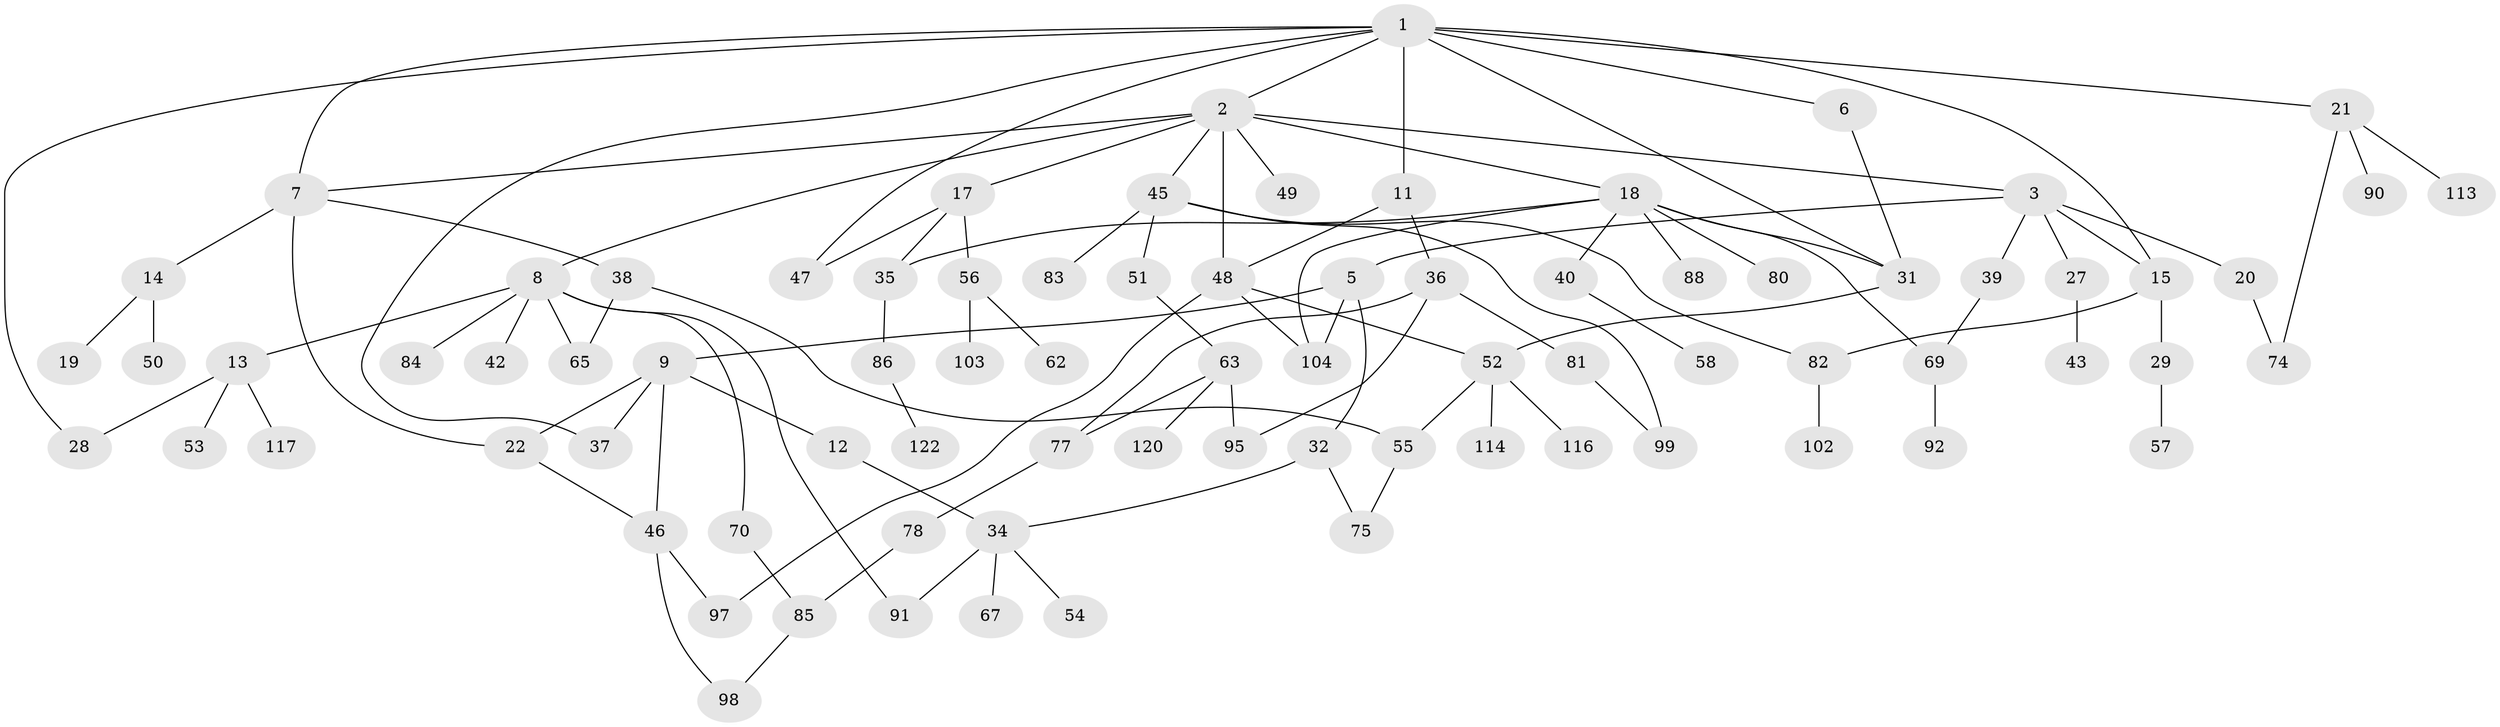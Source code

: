 // Generated by graph-tools (version 1.1) at 2025/23/03/03/25 07:23:34]
// undirected, 81 vertices, 108 edges
graph export_dot {
graph [start="1"]
  node [color=gray90,style=filled];
  1 [super="+4"];
  2 [super="+16"];
  3;
  5 [super="+105"];
  6 [super="+94"];
  7 [super="+10"];
  8 [super="+23"];
  9 [super="+71"];
  11 [super="+25"];
  12 [super="+33"];
  13 [super="+61"];
  14;
  15 [super="+72"];
  17 [super="+26"];
  18 [super="+24"];
  19 [super="+41"];
  20 [super="+30"];
  21 [super="+59"];
  22;
  27 [super="+96"];
  28;
  29 [super="+66"];
  31 [super="+73"];
  32 [super="+111"];
  34 [super="+44"];
  35 [super="+76"];
  36 [super="+79"];
  37;
  38 [super="+106"];
  39;
  40;
  42;
  43 [super="+101"];
  45 [super="+64"];
  46 [super="+89"];
  47;
  48 [super="+115"];
  49;
  50;
  51;
  52 [super="+87"];
  53 [super="+119"];
  54;
  55 [super="+68"];
  56 [super="+60"];
  57;
  58 [super="+118"];
  62;
  63 [super="+100"];
  65;
  67;
  69 [super="+107"];
  70 [super="+110"];
  74;
  75;
  77 [super="+112"];
  78;
  80;
  81;
  82;
  83;
  84;
  85 [super="+93"];
  86 [super="+108"];
  88;
  90;
  91;
  92;
  95;
  97;
  98;
  99;
  102 [super="+121"];
  103;
  104 [super="+109"];
  113;
  114;
  116;
  117;
  120;
  122;
  1 -- 2;
  1 -- 6;
  1 -- 7;
  1 -- 31 [weight=2];
  1 -- 37;
  1 -- 21;
  1 -- 11;
  1 -- 15;
  1 -- 28;
  1 -- 47;
  2 -- 3;
  2 -- 8;
  2 -- 18;
  2 -- 48;
  2 -- 17;
  2 -- 49;
  2 -- 45;
  2 -- 7;
  3 -- 5;
  3 -- 20;
  3 -- 27;
  3 -- 39;
  3 -- 15;
  5 -- 9;
  5 -- 32;
  5 -- 104;
  6 -- 31;
  7 -- 38;
  7 -- 22;
  7 -- 14;
  8 -- 13;
  8 -- 42;
  8 -- 65;
  8 -- 84;
  8 -- 91;
  8 -- 70;
  9 -- 12;
  9 -- 22;
  9 -- 37;
  9 -- 46;
  11 -- 36;
  11 -- 48;
  12 -- 34;
  13 -- 53;
  13 -- 117;
  13 -- 28;
  14 -- 19;
  14 -- 50;
  15 -- 29;
  15 -- 82;
  17 -- 47;
  17 -- 56;
  17 -- 35;
  18 -- 40;
  18 -- 88;
  18 -- 80;
  18 -- 35;
  18 -- 69;
  18 -- 31;
  18 -- 104;
  20 -- 74;
  21 -- 90;
  21 -- 113;
  21 -- 74;
  22 -- 46;
  27 -- 43;
  29 -- 57;
  31 -- 52;
  32 -- 34;
  32 -- 75;
  34 -- 54;
  34 -- 67;
  34 -- 91;
  35 -- 86;
  36 -- 77;
  36 -- 95;
  36 -- 81;
  38 -- 55;
  38 -- 65;
  39 -- 69;
  40 -- 58;
  45 -- 51;
  45 -- 83;
  45 -- 82;
  45 -- 99;
  46 -- 97;
  46 -- 98;
  48 -- 97;
  48 -- 104;
  48 -- 52;
  51 -- 63;
  52 -- 114;
  52 -- 116;
  52 -- 55;
  55 -- 75;
  56 -- 62;
  56 -- 103;
  63 -- 120;
  63 -- 77;
  63 -- 95;
  69 -- 92;
  70 -- 85;
  77 -- 78;
  78 -- 85;
  81 -- 99;
  82 -- 102;
  85 -- 98;
  86 -- 122;
}
